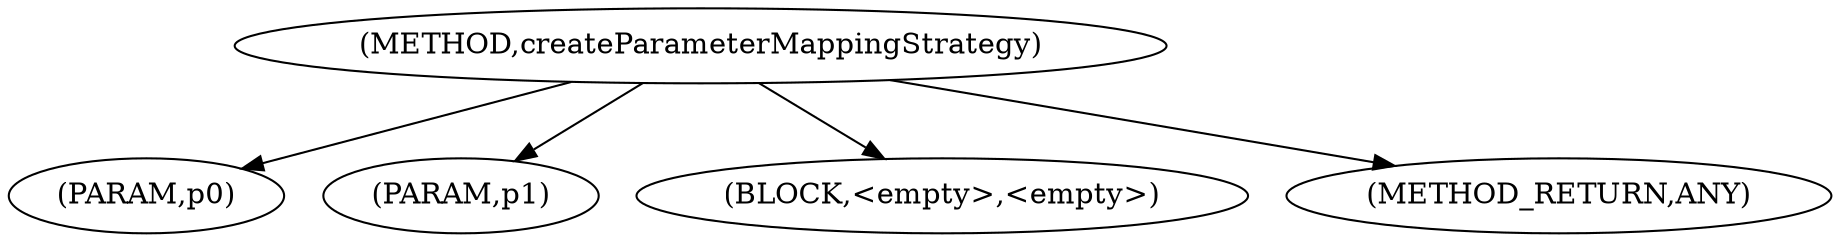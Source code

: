 digraph "createParameterMappingStrategy" {  
"252" [label = <(METHOD,createParameterMappingStrategy)> ]
"253" [label = <(PARAM,p0)> ]
"254" [label = <(PARAM,p1)> ]
"255" [label = <(BLOCK,&lt;empty&gt;,&lt;empty&gt;)> ]
"256" [label = <(METHOD_RETURN,ANY)> ]
  "252" -> "253" 
  "252" -> "254" 
  "252" -> "255" 
  "252" -> "256" 
}
